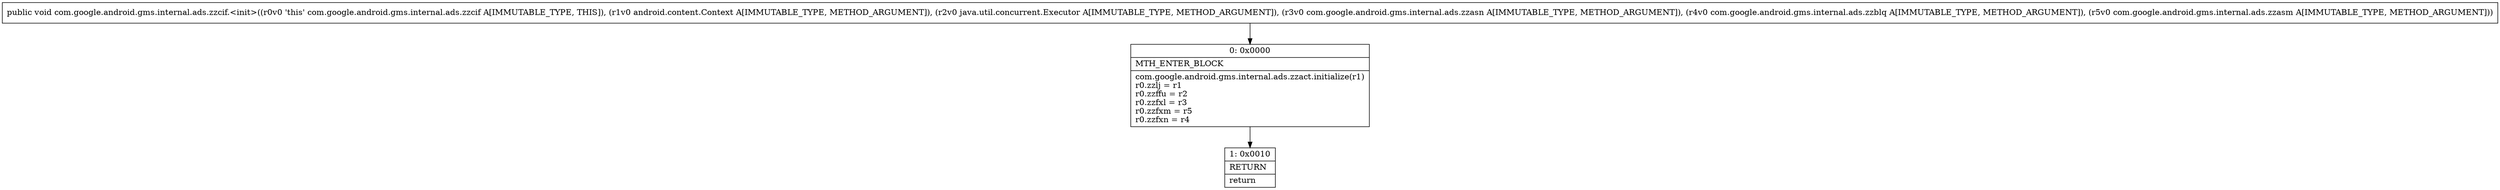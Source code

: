digraph "CFG forcom.google.android.gms.internal.ads.zzcif.\<init\>(Landroid\/content\/Context;Ljava\/util\/concurrent\/Executor;Lcom\/google\/android\/gms\/internal\/ads\/zzasn;Lcom\/google\/android\/gms\/internal\/ads\/zzblq;Lcom\/google\/android\/gms\/internal\/ads\/zzasm;)V" {
Node_0 [shape=record,label="{0\:\ 0x0000|MTH_ENTER_BLOCK\l|com.google.android.gms.internal.ads.zzact.initialize(r1)\lr0.zzlj = r1\lr0.zzffu = r2\lr0.zzfxl = r3\lr0.zzfxm = r5\lr0.zzfxn = r4\l}"];
Node_1 [shape=record,label="{1\:\ 0x0010|RETURN\l|return\l}"];
MethodNode[shape=record,label="{public void com.google.android.gms.internal.ads.zzcif.\<init\>((r0v0 'this' com.google.android.gms.internal.ads.zzcif A[IMMUTABLE_TYPE, THIS]), (r1v0 android.content.Context A[IMMUTABLE_TYPE, METHOD_ARGUMENT]), (r2v0 java.util.concurrent.Executor A[IMMUTABLE_TYPE, METHOD_ARGUMENT]), (r3v0 com.google.android.gms.internal.ads.zzasn A[IMMUTABLE_TYPE, METHOD_ARGUMENT]), (r4v0 com.google.android.gms.internal.ads.zzblq A[IMMUTABLE_TYPE, METHOD_ARGUMENT]), (r5v0 com.google.android.gms.internal.ads.zzasm A[IMMUTABLE_TYPE, METHOD_ARGUMENT])) }"];
MethodNode -> Node_0;
Node_0 -> Node_1;
}

